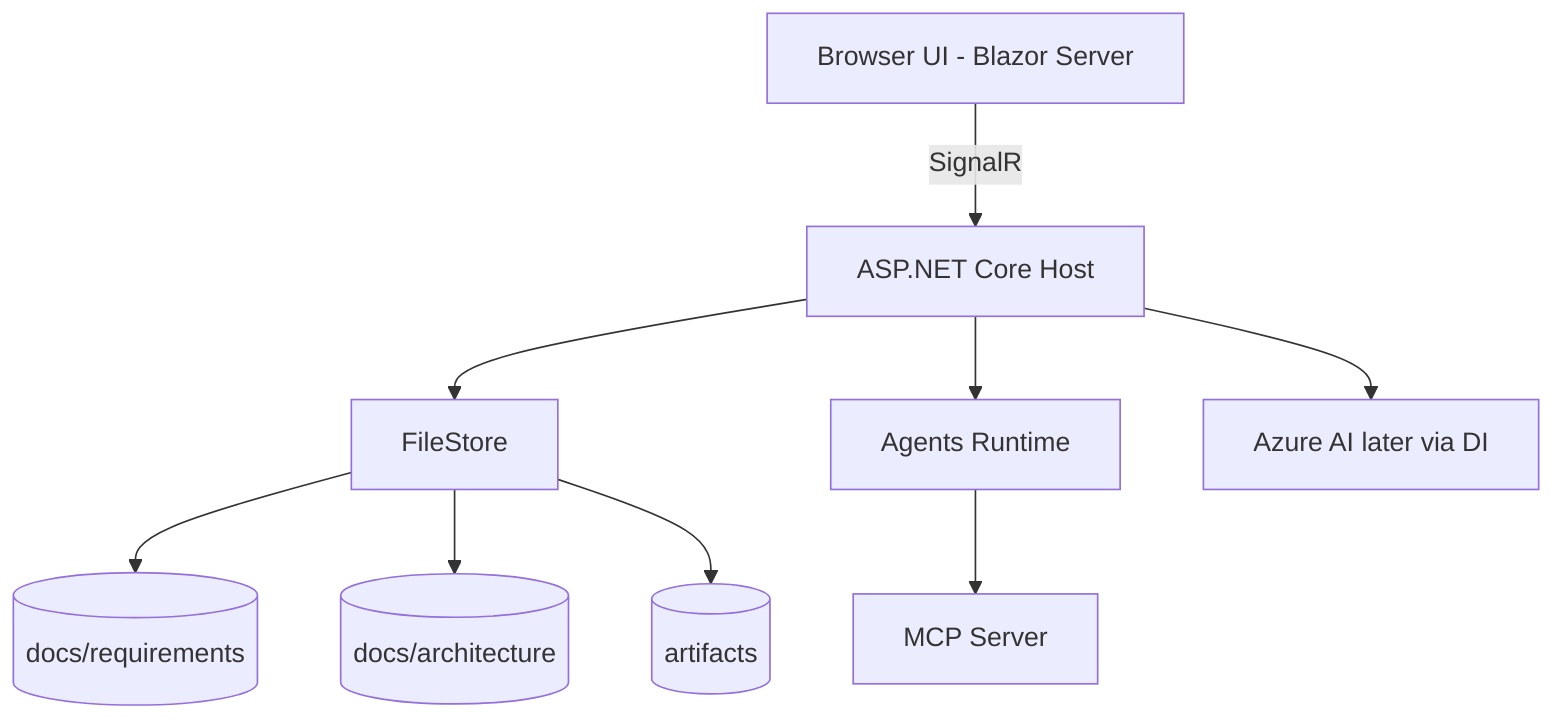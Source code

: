 flowchart TD
    A[Browser UI - Blazor Server] -->|SignalR| B[ASP.NET Core Host]
    B --> C[FileStore]
    C --> D[(docs/requirements)]
    C --> E[(docs/architecture)]
    C --> F[(artifacts)]
    B --> G[Agents Runtime]
    G --> H[MCP Server]
    B --> I[Azure AI later via DI]